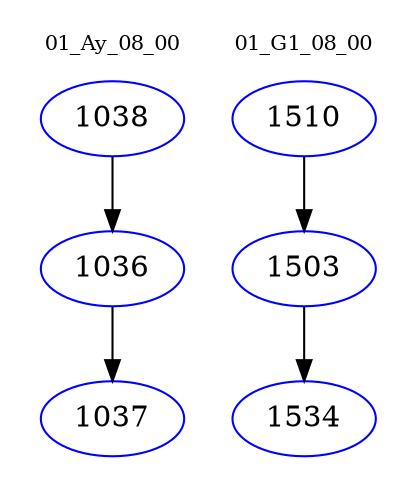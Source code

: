 digraph{
subgraph cluster_0 {
color = white
label = "01_Ay_08_00";
fontsize=10;
T0_1038 [label="1038", color="blue"]
T0_1038 -> T0_1036 [color="black"]
T0_1036 [label="1036", color="blue"]
T0_1036 -> T0_1037 [color="black"]
T0_1037 [label="1037", color="blue"]
}
subgraph cluster_1 {
color = white
label = "01_G1_08_00";
fontsize=10;
T1_1510 [label="1510", color="blue"]
T1_1510 -> T1_1503 [color="black"]
T1_1503 [label="1503", color="blue"]
T1_1503 -> T1_1534 [color="black"]
T1_1534 [label="1534", color="blue"]
}
}
